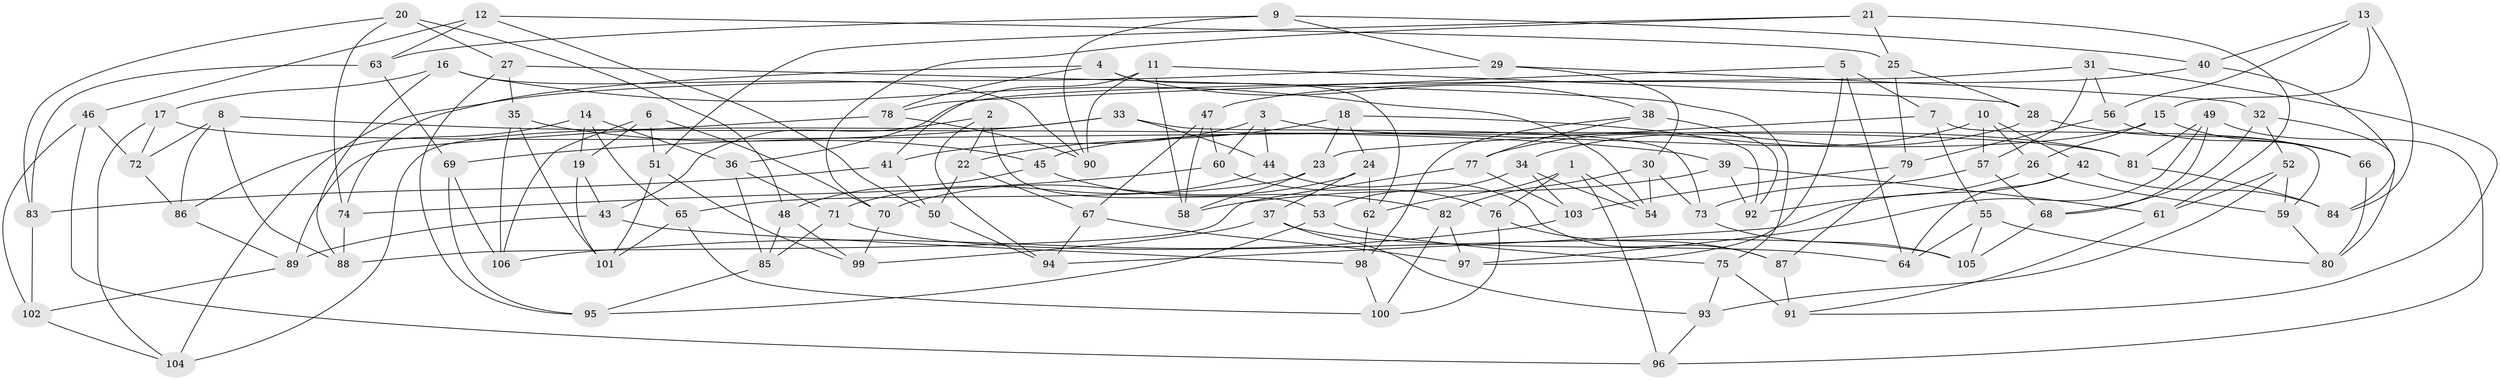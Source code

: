 // Generated by graph-tools (version 1.1) at 2025/26/03/09/25 03:26:56]
// undirected, 106 vertices, 212 edges
graph export_dot {
graph [start="1"]
  node [color=gray90,style=filled];
  1;
  2;
  3;
  4;
  5;
  6;
  7;
  8;
  9;
  10;
  11;
  12;
  13;
  14;
  15;
  16;
  17;
  18;
  19;
  20;
  21;
  22;
  23;
  24;
  25;
  26;
  27;
  28;
  29;
  30;
  31;
  32;
  33;
  34;
  35;
  36;
  37;
  38;
  39;
  40;
  41;
  42;
  43;
  44;
  45;
  46;
  47;
  48;
  49;
  50;
  51;
  52;
  53;
  54;
  55;
  56;
  57;
  58;
  59;
  60;
  61;
  62;
  63;
  64;
  65;
  66;
  67;
  68;
  69;
  70;
  71;
  72;
  73;
  74;
  75;
  76;
  77;
  78;
  79;
  80;
  81;
  82;
  83;
  84;
  85;
  86;
  87;
  88;
  89;
  90;
  91;
  92;
  93;
  94;
  95;
  96;
  97;
  98;
  99;
  100;
  101;
  102;
  103;
  104;
  105;
  106;
  1 -- 96;
  1 -- 54;
  1 -- 62;
  1 -- 76;
  2 -- 53;
  2 -- 94;
  2 -- 43;
  2 -- 22;
  3 -- 41;
  3 -- 44;
  3 -- 60;
  3 -- 81;
  4 -- 78;
  4 -- 74;
  4 -- 38;
  4 -- 62;
  5 -- 97;
  5 -- 64;
  5 -- 7;
  5 -- 78;
  6 -- 106;
  6 -- 51;
  6 -- 19;
  6 -- 70;
  7 -- 55;
  7 -- 59;
  7 -- 23;
  8 -- 86;
  8 -- 88;
  8 -- 39;
  8 -- 72;
  9 -- 29;
  9 -- 90;
  9 -- 63;
  9 -- 40;
  10 -- 57;
  10 -- 42;
  10 -- 26;
  10 -- 77;
  11 -- 90;
  11 -- 58;
  11 -- 28;
  11 -- 41;
  12 -- 50;
  12 -- 25;
  12 -- 46;
  12 -- 63;
  13 -- 40;
  13 -- 56;
  13 -- 15;
  13 -- 84;
  14 -- 65;
  14 -- 19;
  14 -- 86;
  14 -- 36;
  15 -- 45;
  15 -- 26;
  15 -- 66;
  16 -- 17;
  16 -- 88;
  16 -- 54;
  16 -- 90;
  17 -- 72;
  17 -- 81;
  17 -- 104;
  18 -- 22;
  18 -- 23;
  18 -- 24;
  18 -- 92;
  19 -- 101;
  19 -- 43;
  20 -- 83;
  20 -- 27;
  20 -- 74;
  20 -- 48;
  21 -- 25;
  21 -- 61;
  21 -- 70;
  21 -- 51;
  22 -- 50;
  22 -- 67;
  23 -- 65;
  23 -- 58;
  24 -- 70;
  24 -- 62;
  24 -- 37;
  25 -- 79;
  25 -- 28;
  26 -- 59;
  26 -- 92;
  27 -- 95;
  27 -- 75;
  27 -- 35;
  28 -- 34;
  28 -- 66;
  29 -- 32;
  29 -- 104;
  29 -- 30;
  30 -- 82;
  30 -- 73;
  30 -- 54;
  31 -- 91;
  31 -- 56;
  31 -- 57;
  31 -- 36;
  32 -- 80;
  32 -- 52;
  32 -- 68;
  33 -- 104;
  33 -- 44;
  33 -- 69;
  33 -- 73;
  34 -- 54;
  34 -- 103;
  34 -- 53;
  35 -- 45;
  35 -- 101;
  35 -- 106;
  36 -- 71;
  36 -- 85;
  37 -- 99;
  37 -- 64;
  37 -- 93;
  38 -- 77;
  38 -- 98;
  38 -- 92;
  39 -- 58;
  39 -- 61;
  39 -- 92;
  40 -- 47;
  40 -- 84;
  41 -- 50;
  41 -- 83;
  42 -- 94;
  42 -- 64;
  42 -- 84;
  43 -- 98;
  43 -- 89;
  44 -- 71;
  44 -- 87;
  45 -- 48;
  45 -- 82;
  46 -- 96;
  46 -- 72;
  46 -- 102;
  47 -- 67;
  47 -- 60;
  47 -- 58;
  48 -- 99;
  48 -- 85;
  49 -- 97;
  49 -- 81;
  49 -- 96;
  49 -- 68;
  50 -- 94;
  51 -- 101;
  51 -- 99;
  52 -- 61;
  52 -- 59;
  52 -- 93;
  53 -- 75;
  53 -- 95;
  55 -- 105;
  55 -- 80;
  55 -- 64;
  56 -- 66;
  56 -- 79;
  57 -- 73;
  57 -- 68;
  59 -- 80;
  60 -- 74;
  60 -- 76;
  61 -- 91;
  62 -- 98;
  63 -- 83;
  63 -- 69;
  65 -- 101;
  65 -- 100;
  66 -- 80;
  67 -- 97;
  67 -- 94;
  68 -- 105;
  69 -- 95;
  69 -- 106;
  70 -- 99;
  71 -- 105;
  71 -- 85;
  72 -- 86;
  73 -- 105;
  74 -- 88;
  75 -- 91;
  75 -- 93;
  76 -- 87;
  76 -- 100;
  77 -- 88;
  77 -- 103;
  78 -- 90;
  78 -- 89;
  79 -- 87;
  79 -- 103;
  81 -- 84;
  82 -- 100;
  82 -- 97;
  83 -- 102;
  85 -- 95;
  86 -- 89;
  87 -- 91;
  89 -- 102;
  93 -- 96;
  98 -- 100;
  102 -- 104;
  103 -- 106;
}
